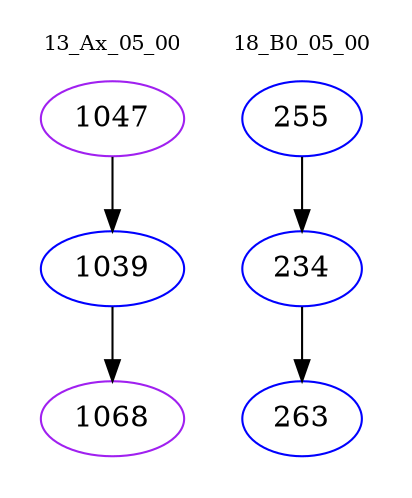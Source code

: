 digraph{
subgraph cluster_0 {
color = white
label = "13_Ax_05_00";
fontsize=10;
T0_1047 [label="1047", color="purple"]
T0_1047 -> T0_1039 [color="black"]
T0_1039 [label="1039", color="blue"]
T0_1039 -> T0_1068 [color="black"]
T0_1068 [label="1068", color="purple"]
}
subgraph cluster_1 {
color = white
label = "18_B0_05_00";
fontsize=10;
T1_255 [label="255", color="blue"]
T1_255 -> T1_234 [color="black"]
T1_234 [label="234", color="blue"]
T1_234 -> T1_263 [color="black"]
T1_263 [label="263", color="blue"]
}
}
